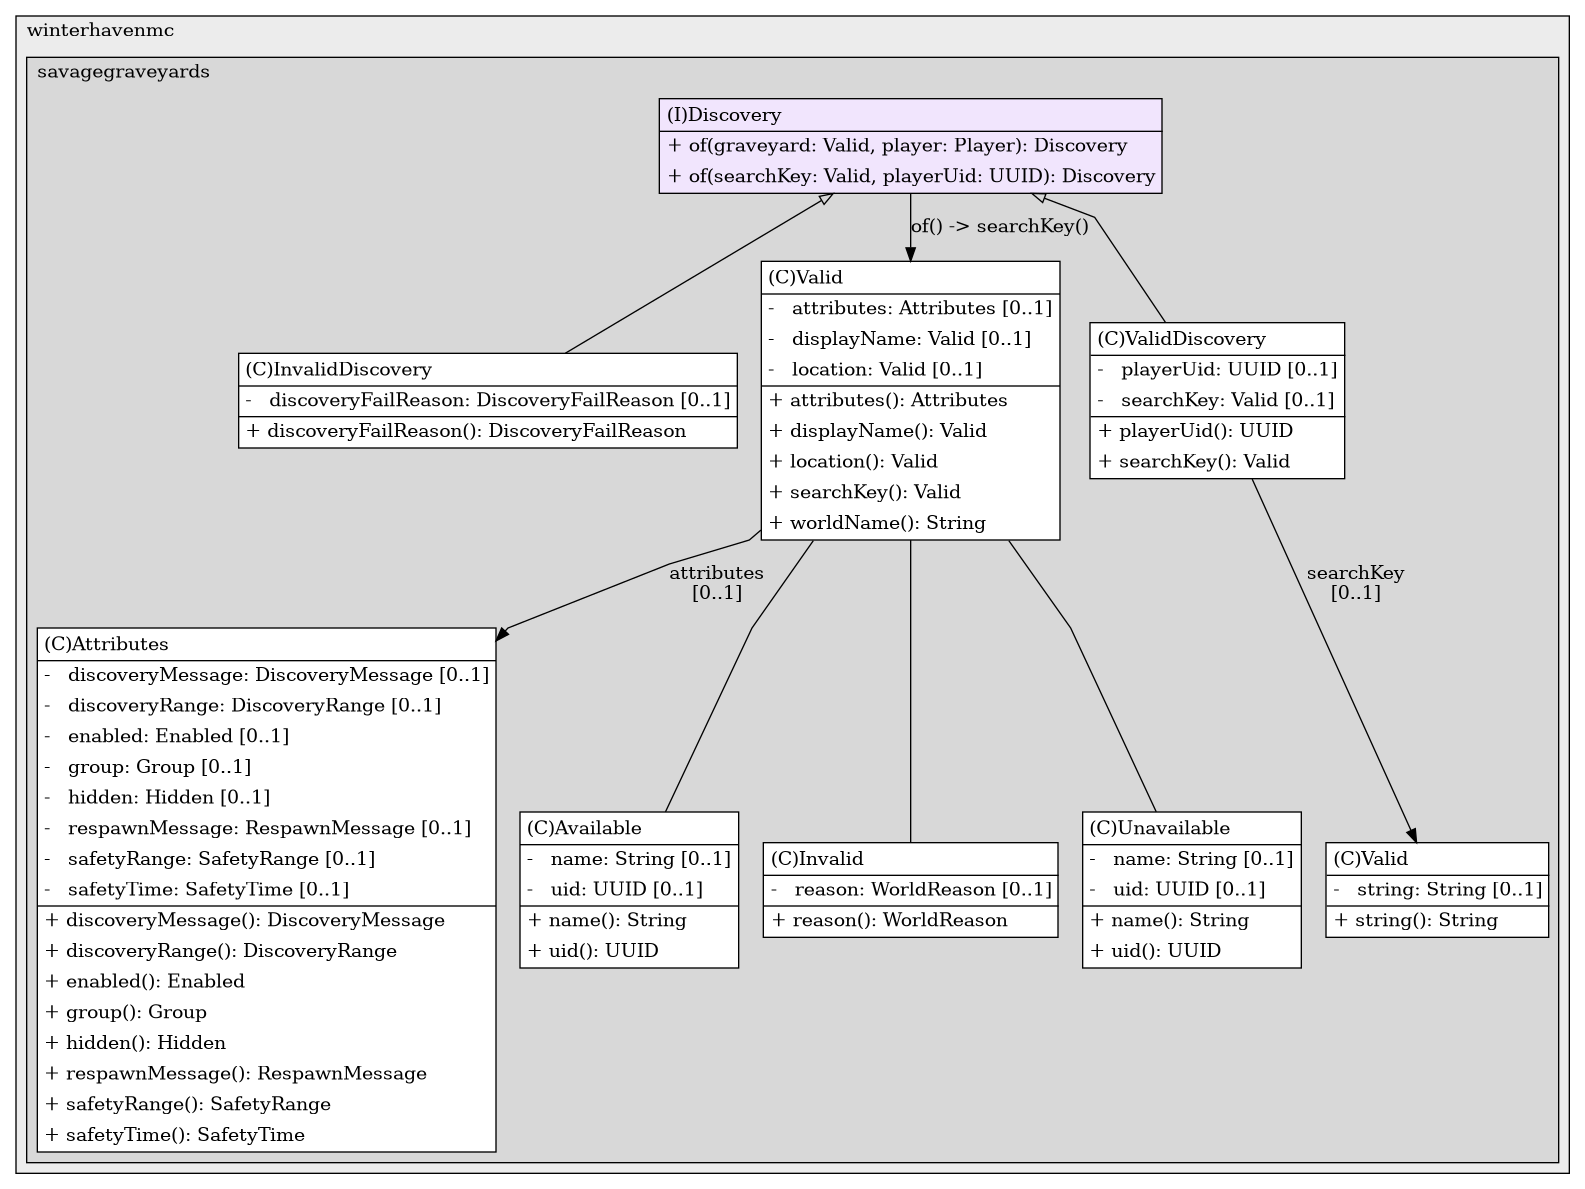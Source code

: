 @startuml

/' diagram meta data start
config=StructureConfiguration;
{
  "projectClassification": {
    "searchMode": "OpenProject", // OpenProject, AllProjects
    "includedProjects": "",
    "pathEndKeywords": "*.impl",
    "isClientPath": "",
    "isClientName": "",
    "isTestPath": "",
    "isTestName": "",
    "isMappingPath": "",
    "isMappingName": "",
    "isDataAccessPath": "",
    "isDataAccessName": "",
    "isDataStructurePath": "",
    "isDataStructureName": "",
    "isInterfaceStructuresPath": "",
    "isInterfaceStructuresName": "",
    "isEntryPointPath": "",
    "isEntryPointName": "",
    "treatFinalFieldsAsMandatory": false
  },
  "graphRestriction": {
    "classPackageExcludeFilter": "",
    "classPackageIncludeFilter": "",
    "classNameExcludeFilter": "",
    "classNameIncludeFilter": "",
    "methodNameExcludeFilter": "",
    "methodNameIncludeFilter": "",
    "removeByInheritance": "", // inheritance/annotation based filtering is done in a second step
    "removeByAnnotation": "",
    "removeByClassPackage": "", // cleanup the graph after inheritance/annotation based filtering is done
    "removeByClassName": "",
    "cutMappings": false,
    "cutEnum": true,
    "cutTests": true,
    "cutClient": true,
    "cutDataAccess": true,
    "cutInterfaceStructures": true,
    "cutDataStructures": true,
    "cutGetterAndSetter": true,
    "cutConstructors": true
  },
  "graphTraversal": {
    "forwardDepth": 3,
    "backwardDepth": 3,
    "classPackageExcludeFilter": "",
    "classPackageIncludeFilter": "",
    "classNameExcludeFilter": "",
    "classNameIncludeFilter": "",
    "methodNameExcludeFilter": "",
    "methodNameIncludeFilter": "",
    "hideMappings": false,
    "hideDataStructures": false,
    "hidePrivateMethods": true,
    "hideInterfaceCalls": true, // indirection: implementation -> interface (is hidden) -> implementation
    "onlyShowApplicationEntryPoints": false, // root node is included
    "useMethodCallsForStructureDiagram": "ForwardOnly" // ForwardOnly, BothDirections, No
  },
  "details": {
    "aggregation": "GroupByClass", // ByClass, GroupByClass, None
    "showClassGenericTypes": true,
    "showMethods": true,
    "showMethodParameterNames": true,
    "showMethodParameterTypes": true,
    "showMethodReturnType": true,
    "showPackageLevels": 2,
    "showDetailedClassStructure": true
  },
  "rootClass": "com.winterhavenmc.savagegraveyards.models.discovery.Discovery",
  "extensionCallbackMethod": "" // qualified.class.name#methodName - signature: public static String method(String)
}
diagram meta data end '/



digraph g {
    rankdir="TB"
    splines=polyline
    

'nodes 
subgraph cluster_1655488073 { 
   	label=winterhavenmc
	labeljust=l
	fillcolor="#ececec"
	style=filled
   
   subgraph cluster_718573502 { 
   	label=savagegraveyards
	labeljust=l
	fillcolor="#d8d8d8"
	style=filled
   
   Attributes634274251[
	label=<<TABLE BORDER="1" CELLBORDER="0" CELLPADDING="4" CELLSPACING="0">
<TR><TD ALIGN="LEFT" >(C)Attributes</TD></TR>
<HR/>
<TR><TD ALIGN="LEFT" >-   discoveryMessage: DiscoveryMessage [0..1]</TD></TR>
<TR><TD ALIGN="LEFT" >-   discoveryRange: DiscoveryRange [0..1]</TD></TR>
<TR><TD ALIGN="LEFT" >-   enabled: Enabled [0..1]</TD></TR>
<TR><TD ALIGN="LEFT" >-   group: Group [0..1]</TD></TR>
<TR><TD ALIGN="LEFT" >-   hidden: Hidden [0..1]</TD></TR>
<TR><TD ALIGN="LEFT" >-   respawnMessage: RespawnMessage [0..1]</TD></TR>
<TR><TD ALIGN="LEFT" >-   safetyRange: SafetyRange [0..1]</TD></TR>
<TR><TD ALIGN="LEFT" >-   safetyTime: SafetyTime [0..1]</TD></TR>
<HR/>
<TR><TD ALIGN="LEFT" >+ discoveryMessage(): DiscoveryMessage</TD></TR>
<TR><TD ALIGN="LEFT" >+ discoveryRange(): DiscoveryRange</TD></TR>
<TR><TD ALIGN="LEFT" >+ enabled(): Enabled</TD></TR>
<TR><TD ALIGN="LEFT" >+ group(): Group</TD></TR>
<TR><TD ALIGN="LEFT" >+ hidden(): Hidden</TD></TR>
<TR><TD ALIGN="LEFT" >+ respawnMessage(): RespawnMessage</TD></TR>
<TR><TD ALIGN="LEFT" >+ safetyRange(): SafetyRange</TD></TR>
<TR><TD ALIGN="LEFT" >+ safetyTime(): SafetyTime</TD></TR>
</TABLE>>
	style=filled
	margin=0
	shape=plaintext
	fillcolor="#FFFFFF"
];

Available841330449[
	label=<<TABLE BORDER="1" CELLBORDER="0" CELLPADDING="4" CELLSPACING="0">
<TR><TD ALIGN="LEFT" >(C)Available</TD></TR>
<HR/>
<TR><TD ALIGN="LEFT" >-   name: String [0..1]</TD></TR>
<TR><TD ALIGN="LEFT" >-   uid: UUID [0..1]</TD></TR>
<HR/>
<TR><TD ALIGN="LEFT" >+ name(): String</TD></TR>
<TR><TD ALIGN="LEFT" >+ uid(): UUID</TD></TR>
</TABLE>>
	style=filled
	margin=0
	shape=plaintext
	fillcolor="#FFFFFF"
];

Discovery836352235[
	label=<<TABLE BORDER="1" CELLBORDER="0" CELLPADDING="4" CELLSPACING="0">
<TR><TD ALIGN="LEFT" >(I)Discovery</TD></TR>
<HR/>
<TR><TD ALIGN="LEFT" >+ of(graveyard: Valid, player: Player): Discovery</TD></TR>
<TR><TD ALIGN="LEFT" >+ of(searchKey: Valid, playerUid: UUID): Discovery</TD></TR>
</TABLE>>
	style=filled
	margin=0
	shape=plaintext
	fillcolor="#F1E5FD"
];

Invalid841330449[
	label=<<TABLE BORDER="1" CELLBORDER="0" CELLPADDING="4" CELLSPACING="0">
<TR><TD ALIGN="LEFT" >(C)Invalid</TD></TR>
<HR/>
<TR><TD ALIGN="LEFT" >-   reason: WorldReason [0..1]</TD></TR>
<HR/>
<TR><TD ALIGN="LEFT" >+ reason(): WorldReason</TD></TR>
</TABLE>>
	style=filled
	margin=0
	shape=plaintext
	fillcolor="#FFFFFF"
];

InvalidDiscovery836352235[
	label=<<TABLE BORDER="1" CELLBORDER="0" CELLPADDING="4" CELLSPACING="0">
<TR><TD ALIGN="LEFT" >(C)InvalidDiscovery</TD></TR>
<HR/>
<TR><TD ALIGN="LEFT" >-   discoveryFailReason: DiscoveryFailReason [0..1]</TD></TR>
<HR/>
<TR><TD ALIGN="LEFT" >+ discoveryFailReason(): DiscoveryFailReason</TD></TR>
</TABLE>>
	style=filled
	margin=0
	shape=plaintext
	fillcolor="#FFFFFF"
];

Unavailable841330449[
	label=<<TABLE BORDER="1" CELLBORDER="0" CELLPADDING="4" CELLSPACING="0">
<TR><TD ALIGN="LEFT" >(C)Unavailable</TD></TR>
<HR/>
<TR><TD ALIGN="LEFT" >-   name: String [0..1]</TD></TR>
<TR><TD ALIGN="LEFT" >-   uid: UUID [0..1]</TD></TR>
<HR/>
<TR><TD ALIGN="LEFT" >+ name(): String</TD></TR>
<TR><TD ALIGN="LEFT" >+ uid(): UUID</TD></TR>
</TABLE>>
	style=filled
	margin=0
	shape=plaintext
	fillcolor="#FFFFFF"
];

Valid1007770539[
	label=<<TABLE BORDER="1" CELLBORDER="0" CELLPADDING="4" CELLSPACING="0">
<TR><TD ALIGN="LEFT" >(C)Valid</TD></TR>
<HR/>
<TR><TD ALIGN="LEFT" >-   attributes: Attributes [0..1]</TD></TR>
<TR><TD ALIGN="LEFT" >-   displayName: Valid [0..1]</TD></TR>
<TR><TD ALIGN="LEFT" >-   location: Valid [0..1]</TD></TR>
<HR/>
<TR><TD ALIGN="LEFT" >+ attributes(): Attributes</TD></TR>
<TR><TD ALIGN="LEFT" >+ displayName(): Valid</TD></TR>
<TR><TD ALIGN="LEFT" >+ location(): Valid</TD></TR>
<TR><TD ALIGN="LEFT" >+ searchKey(): Valid</TD></TR>
<TR><TD ALIGN="LEFT" >+ worldName(): String</TD></TR>
</TABLE>>
	style=filled
	margin=0
	shape=plaintext
	fillcolor="#FFFFFF"
];

Valid505436029[
	label=<<TABLE BORDER="1" CELLBORDER="0" CELLPADDING="4" CELLSPACING="0">
<TR><TD ALIGN="LEFT" >(C)Valid</TD></TR>
<HR/>
<TR><TD ALIGN="LEFT" >-   string: String [0..1]</TD></TR>
<HR/>
<TR><TD ALIGN="LEFT" >+ string(): String</TD></TR>
</TABLE>>
	style=filled
	margin=0
	shape=plaintext
	fillcolor="#FFFFFF"
];

ValidDiscovery836352235[
	label=<<TABLE BORDER="1" CELLBORDER="0" CELLPADDING="4" CELLSPACING="0">
<TR><TD ALIGN="LEFT" >(C)ValidDiscovery</TD></TR>
<HR/>
<TR><TD ALIGN="LEFT" >-   playerUid: UUID [0..1]</TD></TR>
<TR><TD ALIGN="LEFT" >-   searchKey: Valid [0..1]</TD></TR>
<HR/>
<TR><TD ALIGN="LEFT" >+ playerUid(): UUID</TD></TR>
<TR><TD ALIGN="LEFT" >+ searchKey(): Valid</TD></TR>
</TABLE>>
	style=filled
	margin=0
	shape=plaintext
	fillcolor="#FFFFFF"
];
} 
} 

'edges    
Discovery836352235 -> InvalidDiscovery836352235[arrowhead=none, arrowtail=empty, dir=both];
Discovery836352235 -> Valid1007770539[label="of() -> searchKey()"];
Discovery836352235 -> ValidDiscovery836352235[arrowhead=none, arrowtail=empty, dir=both];
Valid1007770539 -> Attributes634274251[label="attributes
[0..1]"];
Valid1007770539 -> Available841330449[arrowhead=none];
Valid1007770539 -> Invalid841330449[arrowhead=none];
Valid1007770539 -> Unavailable841330449[arrowhead=none];
ValidDiscovery836352235 -> Valid505436029[label="searchKey
[0..1]"];
    
}
@enduml